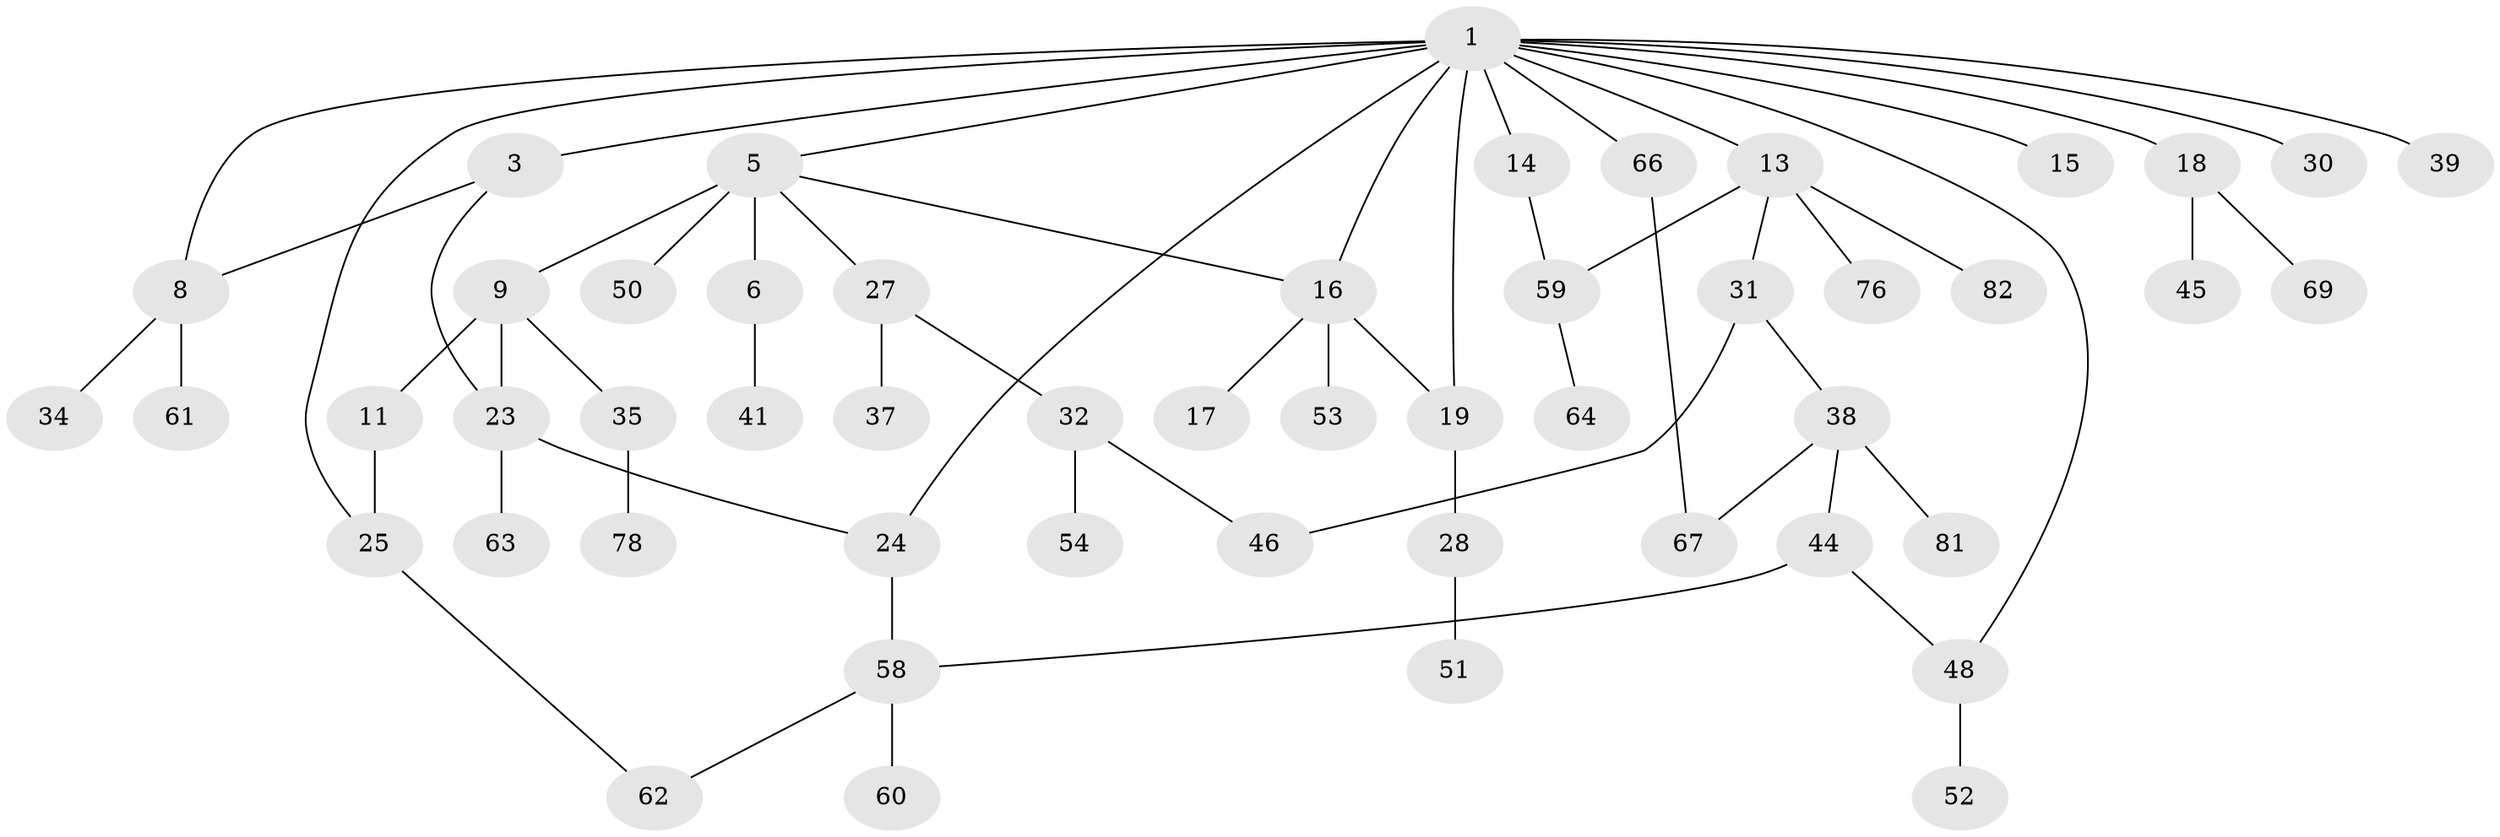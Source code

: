 // original degree distribution, {4: 0.11764705882352941, 8: 0.011764705882352941, 7: 0.011764705882352941, 2: 0.25882352941176473, 5: 0.047058823529411764, 3: 0.17647058823529413, 1: 0.3764705882352941}
// Generated by graph-tools (version 1.1) at 2025/16/03/04/25 18:16:57]
// undirected, 51 vertices, 62 edges
graph export_dot {
graph [start="1"]
  node [color=gray90,style=filled];
  1 [super="+2+4"];
  3 [super="+70"];
  5;
  6;
  8;
  9 [super="+47"];
  11 [super="+43"];
  13 [super="+26+65"];
  14;
  15 [super="+21+29"];
  16;
  17 [super="+42"];
  18 [super="+20"];
  19 [super="+68+22"];
  23 [super="+40+84"];
  24;
  25 [super="+55"];
  27;
  28;
  30 [super="+56+79+49+36"];
  31;
  32;
  34;
  35;
  37;
  38;
  39;
  41;
  44 [super="+75"];
  45;
  46;
  48;
  50;
  51;
  52 [super="+77+80"];
  53;
  54 [super="+73"];
  58;
  59;
  60;
  61;
  62 [super="+72"];
  63 [super="+74"];
  64;
  66;
  67;
  69;
  76;
  78;
  81 [super="+83"];
  82;
  1 -- 3 [weight=2];
  1 -- 16;
  1 -- 15;
  1 -- 30;
  1 -- 14;
  1 -- 66;
  1 -- 5;
  1 -- 39;
  1 -- 8;
  1 -- 13;
  1 -- 48;
  1 -- 18;
  1 -- 19;
  1 -- 24;
  1 -- 25;
  3 -- 8;
  3 -- 23;
  5 -- 6;
  5 -- 9 [weight=2];
  5 -- 27;
  5 -- 50;
  5 -- 16;
  6 -- 41;
  8 -- 34;
  8 -- 61;
  9 -- 11;
  9 -- 23;
  9 -- 35;
  11 -- 25;
  13 -- 82;
  13 -- 76;
  13 -- 31;
  13 -- 59;
  14 -- 59;
  16 -- 17;
  16 -- 53;
  16 -- 19;
  18 -- 45;
  18 -- 69;
  19 -- 28;
  23 -- 63;
  23 -- 24;
  24 -- 58;
  25 -- 62;
  27 -- 32;
  27 -- 37;
  28 -- 51;
  31 -- 38;
  31 -- 46;
  32 -- 46;
  32 -- 54;
  35 -- 78;
  38 -- 44;
  38 -- 81;
  38 -- 67;
  44 -- 58;
  44 -- 48;
  48 -- 52;
  58 -- 60;
  58 -- 62;
  59 -- 64;
  66 -- 67;
}
